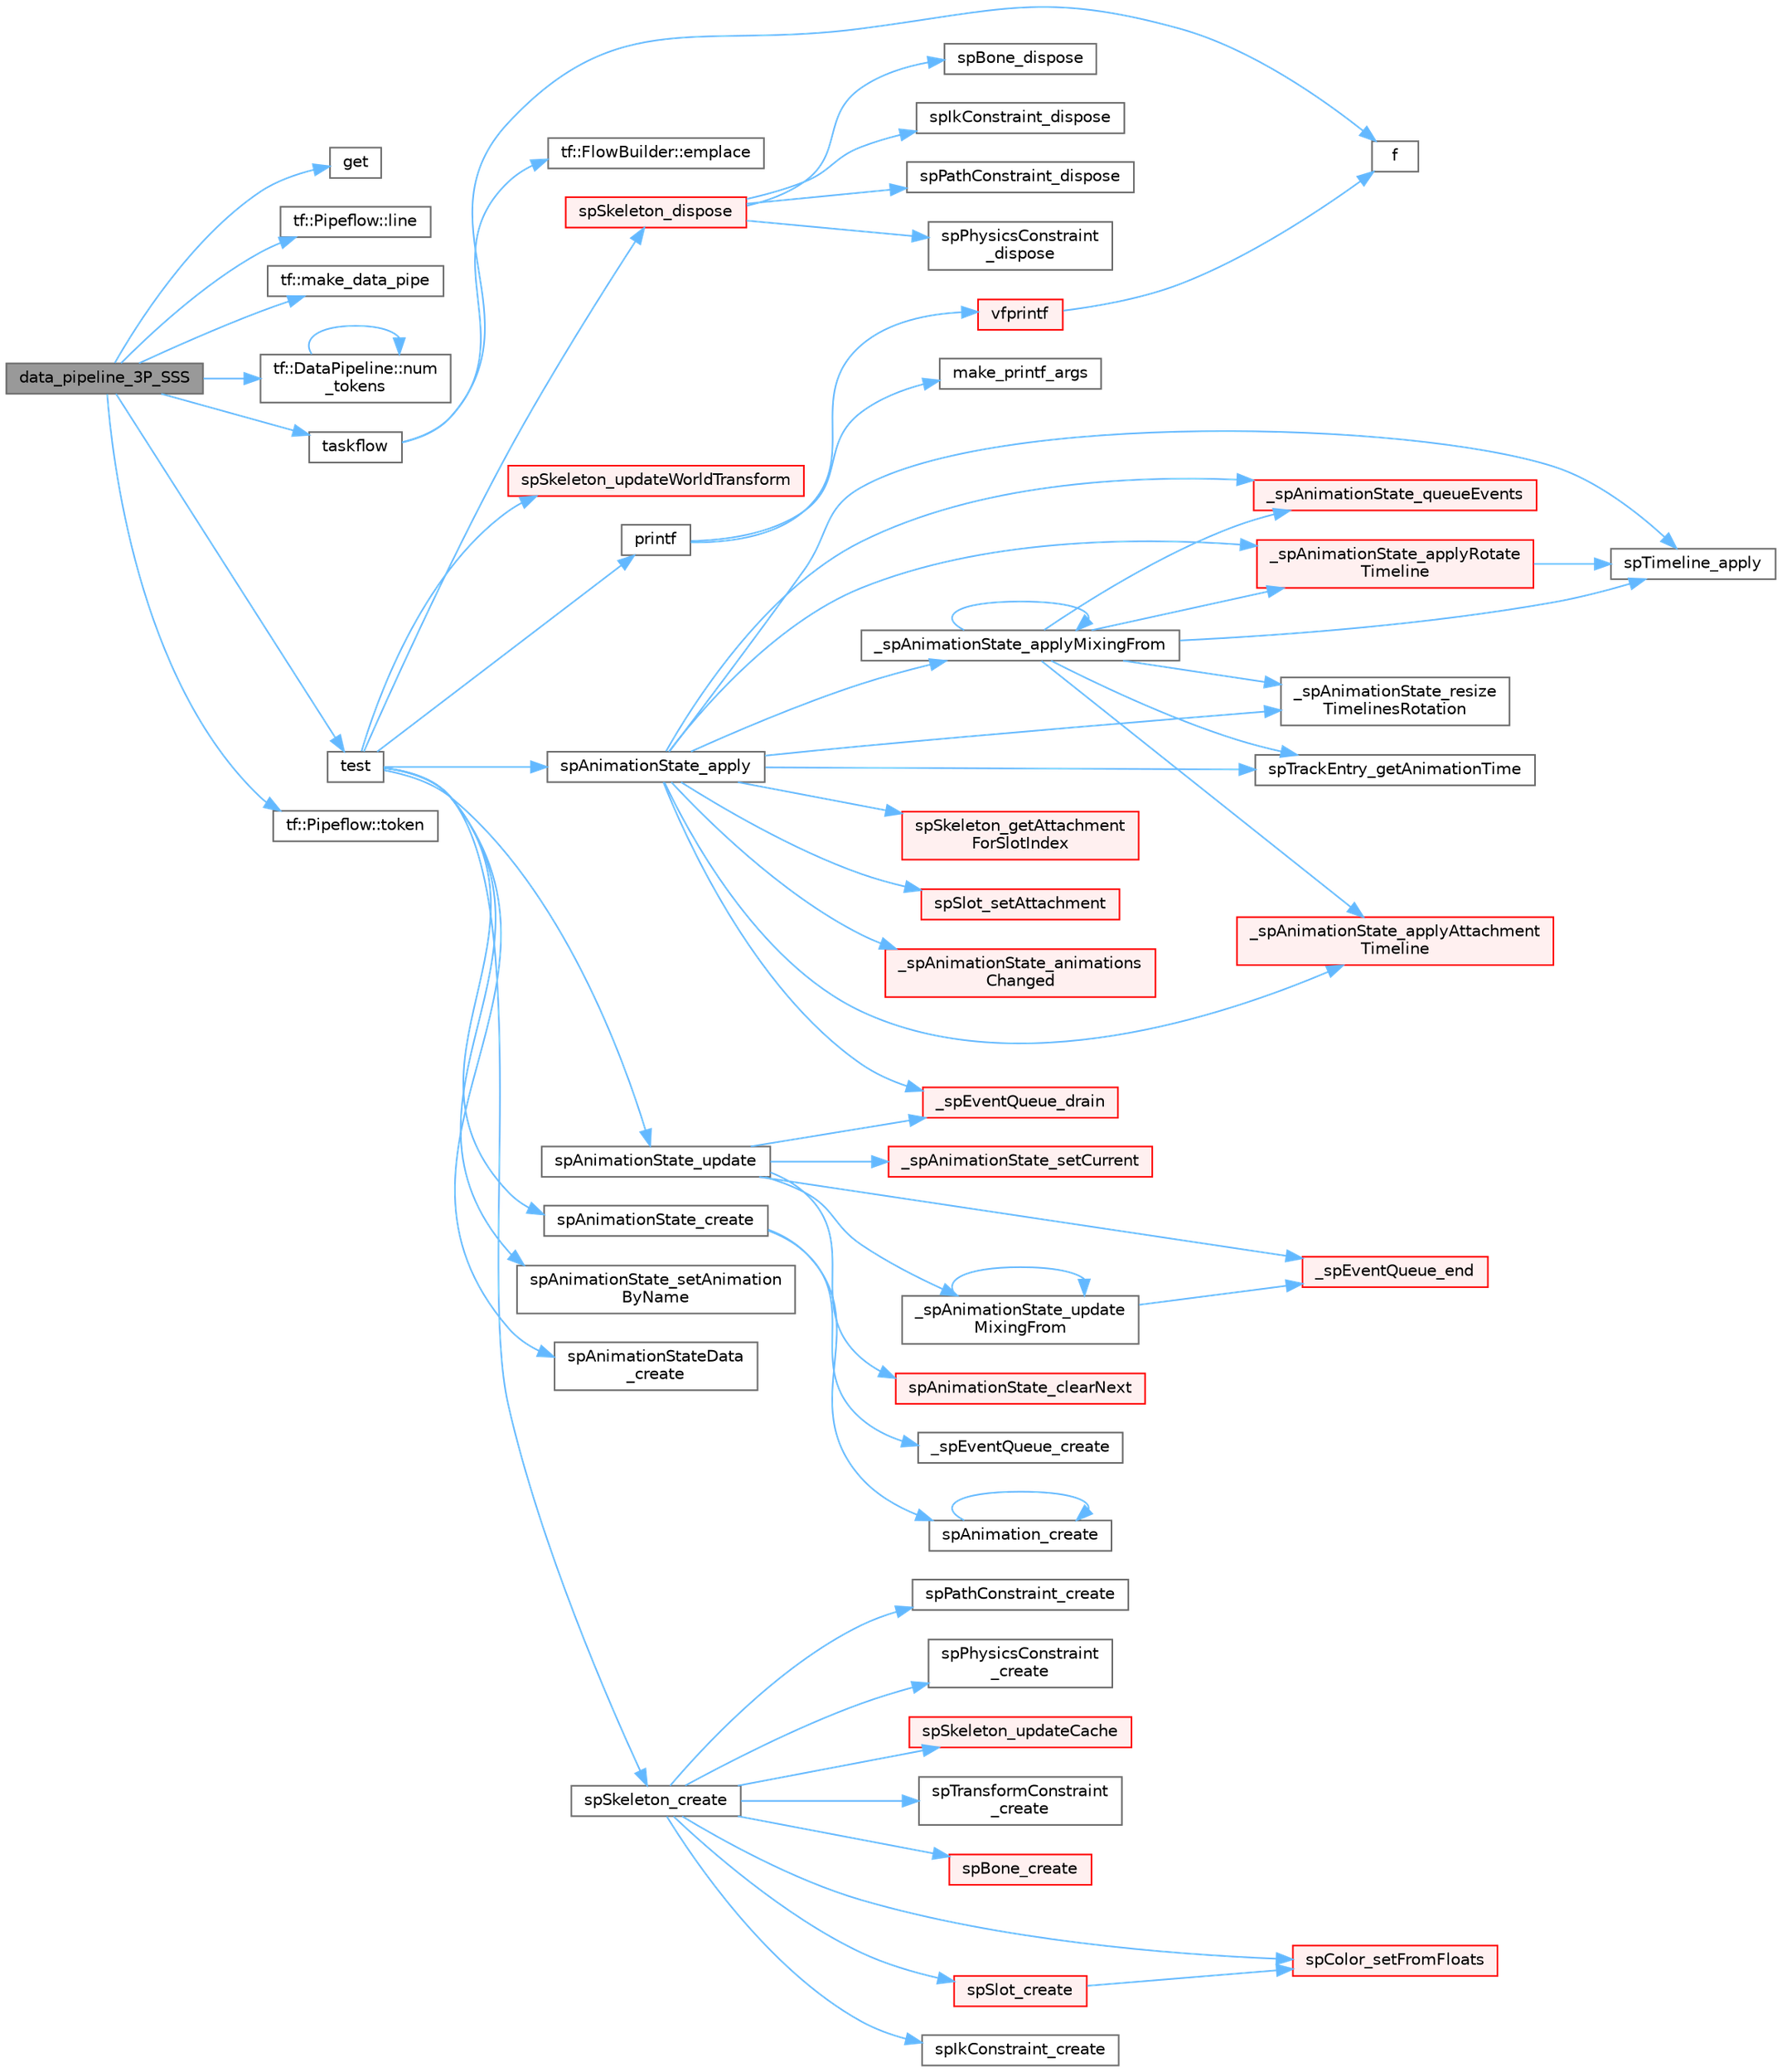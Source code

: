 digraph "data_pipeline_3P_SSS"
{
 // LATEX_PDF_SIZE
  bgcolor="transparent";
  edge [fontname=Helvetica,fontsize=10,labelfontname=Helvetica,labelfontsize=10];
  node [fontname=Helvetica,fontsize=10,shape=box,height=0.2,width=0.4];
  rankdir="LR";
  Node1 [id="Node000001",label="data_pipeline_3P_SSS",height=0.2,width=0.4,color="gray40", fillcolor="grey60", style="filled", fontcolor="black",tooltip=" "];
  Node1 -> Node2 [id="edge65_Node000001_Node000002",color="steelblue1",style="solid",tooltip=" "];
  Node2 [id="Node000002",label="get",height=0.2,width=0.4,color="grey40", fillcolor="white", style="filled",URL="$stdlist__overload_8cpp.html#a120a90058439faee14791b33f94c0693",tooltip=" "];
  Node1 -> Node3 [id="edge66_Node000001_Node000003",color="steelblue1",style="solid",tooltip=" "];
  Node3 [id="Node000003",label="tf::Pipeflow::line",height=0.2,width=0.4,color="grey40", fillcolor="white", style="filled",URL="$classtf_1_1_pipeflow.html#afee054e6a99965d4b3e36ff903227e6c",tooltip="queries the line identifier of the present token"];
  Node1 -> Node4 [id="edge67_Node000001_Node000004",color="steelblue1",style="solid",tooltip=" "];
  Node4 [id="Node000004",label="tf::make_data_pipe",height=0.2,width=0.4,color="grey40", fillcolor="white", style="filled",URL="$namespacetf.html#a8975fa5762088789adb0b60f38208309",tooltip="function to construct a data pipe (tf::DataPipe)"];
  Node1 -> Node5 [id="edge68_Node000001_Node000005",color="steelblue1",style="solid",tooltip=" "];
  Node5 [id="Node000005",label="tf::DataPipeline::num\l_tokens",height=0.2,width=0.4,color="grey40", fillcolor="white", style="filled",URL="$classtf_1_1_data_pipeline.html#a2c208032313105d142e2c8cec650acfe",tooltip="queries the number of generated tokens in the pipeline"];
  Node5 -> Node5 [id="edge69_Node000005_Node000005",color="steelblue1",style="solid",tooltip=" "];
  Node1 -> Node6 [id="edge70_Node000001_Node000006",color="steelblue1",style="solid",tooltip=" "];
  Node6 [id="Node000006",label="taskflow",height=0.2,width=0.4,color="grey40", fillcolor="white", style="filled",URL="$sandbox_2jacobi_2taskflow_8cpp.html#a47af48e377b7c0ac855c12acd5b69b1e",tooltip=" "];
  Node6 -> Node7 [id="edge71_Node000006_Node000007",color="steelblue1",style="solid",tooltip=" "];
  Node7 [id="Node000007",label="tf::FlowBuilder::emplace",height=0.2,width=0.4,color="grey40", fillcolor="white", style="filled",URL="$classtf_1_1_flow_builder.html#a60d7a666cab71ecfa3010b2efb0d6b57",tooltip="creates a static task"];
  Node6 -> Node8 [id="edge72_Node000006_Node000008",color="steelblue1",style="solid",tooltip=" "];
  Node8 [id="Node000008",label="f",height=0.2,width=0.4,color="grey40", fillcolor="white", style="filled",URL="$cxx11__tensor__map_8cpp.html#a7f507fea02198f6cb81c86640c7b1a4e",tooltip=" "];
  Node1 -> Node9 [id="edge73_Node000001_Node000009",color="steelblue1",style="solid",tooltip=" "];
  Node9 [id="Node000009",label="test",height=0.2,width=0.4,color="grey40", fillcolor="white", style="filled",URL="$external_2spine-runtimes_2spine-sfml_2c_2example_2main_8cpp.html#aac5f14f710620d78720c06cd063ec0ca",tooltip=" "];
  Node9 -> Node10 [id="edge74_Node000009_Node000010",color="steelblue1",style="solid",tooltip=" "];
  Node10 [id="Node000010",label="printf",height=0.2,width=0.4,color="grey40", fillcolor="white", style="filled",URL="$printf_8h.html#aee3ed3a831f25f07e7be3919fff2203a",tooltip=" "];
  Node10 -> Node11 [id="edge75_Node000010_Node000011",color="steelblue1",style="solid",tooltip=" "];
  Node11 [id="Node000011",label="make_printf_args",height=0.2,width=0.4,color="grey40", fillcolor="white", style="filled",URL="$printf_8h.html#a27dcc0efcda04388971dbea3c875f122",tooltip=" "];
  Node10 -> Node12 [id="edge76_Node000010_Node000012",color="steelblue1",style="solid",tooltip=" "];
  Node12 [id="Node000012",label="vfprintf",height=0.2,width=0.4,color="red", fillcolor="#FFF0F0", style="filled",URL="$printf_8h.html#abb30aad964fc771fb52cf3ad88649df2",tooltip=" "];
  Node12 -> Node8 [id="edge77_Node000012_Node000008",color="steelblue1",style="solid",tooltip=" "];
  Node9 -> Node40 [id="edge78_Node000009_Node000040",color="steelblue1",style="solid",tooltip=" "];
  Node40 [id="Node000040",label="spAnimationState_apply",height=0.2,width=0.4,color="grey40", fillcolor="white", style="filled",URL="$_animation_state_8c.html#a121811397a5e69b5d84b141172a860ad",tooltip=" "];
  Node40 -> Node41 [id="edge79_Node000040_Node000041",color="steelblue1",style="solid",tooltip=" "];
  Node41 [id="Node000041",label="_spAnimationState_animations\lChanged",height=0.2,width=0.4,color="red", fillcolor="#FFF0F0", style="filled",URL="$_animation_state_8c.html#a2e9127da71404d2e7f6715635f59714d",tooltip=" "];
  Node40 -> Node47 [id="edge80_Node000040_Node000047",color="steelblue1",style="solid",tooltip=" "];
  Node47 [id="Node000047",label="_spAnimationState_applyAttachment\lTimeline",height=0.2,width=0.4,color="red", fillcolor="#FFF0F0", style="filled",URL="$_animation_state_8c.html#a552cd264b22c69404ce34e0e773bcaa7",tooltip=" "];
  Node40 -> Node54 [id="edge81_Node000040_Node000054",color="steelblue1",style="solid",tooltip=" "];
  Node54 [id="Node000054",label="_spAnimationState_applyMixingFrom",height=0.2,width=0.4,color="grey40", fillcolor="white", style="filled",URL="$_animation_state_8c.html#ad872d0ff5d38b3ad75d02684ee46e3ef",tooltip=" "];
  Node54 -> Node47 [id="edge82_Node000054_Node000047",color="steelblue1",style="solid",tooltip=" "];
  Node54 -> Node54 [id="edge83_Node000054_Node000054",color="steelblue1",style="solid",tooltip=" "];
  Node54 -> Node55 [id="edge84_Node000054_Node000055",color="steelblue1",style="solid",tooltip=" "];
  Node55 [id="Node000055",label="_spAnimationState_applyRotate\lTimeline",height=0.2,width=0.4,color="red", fillcolor="#FFF0F0", style="filled",URL="$_animation_state_8c.html#a807375db0ba9e1c5a66ba60c03967a16",tooltip=" "];
  Node55 -> Node58 [id="edge85_Node000055_Node000058",color="steelblue1",style="solid",tooltip=" "];
  Node58 [id="Node000058",label="spTimeline_apply",height=0.2,width=0.4,color="grey40", fillcolor="white", style="filled",URL="$_animation_8c.html#a8f8846b1f976e08e2825cd8f2e4fed2a",tooltip=" "];
  Node54 -> Node59 [id="edge86_Node000054_Node000059",color="steelblue1",style="solid",tooltip=" "];
  Node59 [id="Node000059",label="_spAnimationState_queueEvents",height=0.2,width=0.4,color="red", fillcolor="#FFF0F0", style="filled",URL="$_animation_state_8c.html#a03841b3426944328c63e8dc965e5d202",tooltip=" "];
  Node54 -> Node66 [id="edge87_Node000054_Node000066",color="steelblue1",style="solid",tooltip=" "];
  Node66 [id="Node000066",label="_spAnimationState_resize\lTimelinesRotation",height=0.2,width=0.4,color="grey40", fillcolor="white", style="filled",URL="$_animation_state_8c.html#a586eb5371b2ecd094a959fb59981c011",tooltip=" "];
  Node54 -> Node58 [id="edge88_Node000054_Node000058",color="steelblue1",style="solid",tooltip=" "];
  Node54 -> Node67 [id="edge89_Node000054_Node000067",color="steelblue1",style="solid",tooltip=" "];
  Node67 [id="Node000067",label="spTrackEntry_getAnimationTime",height=0.2,width=0.4,color="grey40", fillcolor="white", style="filled",URL="$_animation_state_8c.html#a16e885e6da856346be434e44d94fff4d",tooltip=" "];
  Node40 -> Node55 [id="edge90_Node000040_Node000055",color="steelblue1",style="solid",tooltip=" "];
  Node40 -> Node59 [id="edge91_Node000040_Node000059",color="steelblue1",style="solid",tooltip=" "];
  Node40 -> Node66 [id="edge92_Node000040_Node000066",color="steelblue1",style="solid",tooltip=" "];
  Node40 -> Node68 [id="edge93_Node000040_Node000068",color="steelblue1",style="solid",tooltip=" "];
  Node68 [id="Node000068",label="_spEventQueue_drain",height=0.2,width=0.4,color="red", fillcolor="#FFF0F0", style="filled",URL="$_animation_state_8c.html#a2bb362df65f36453467acd9b360c600d",tooltip=" "];
  Node40 -> Node49 [id="edge94_Node000040_Node000049",color="steelblue1",style="solid",tooltip=" "];
  Node49 [id="Node000049",label="spSkeleton_getAttachment\lForSlotIndex",height=0.2,width=0.4,color="red", fillcolor="#FFF0F0", style="filled",URL="$_skeleton_8c.html#af67b15fea85286452cf9d8741a17b0ed",tooltip=" "];
  Node40 -> Node51 [id="edge95_Node000040_Node000051",color="steelblue1",style="solid",tooltip=" "];
  Node51 [id="Node000051",label="spSlot_setAttachment",height=0.2,width=0.4,color="red", fillcolor="#FFF0F0", style="filled",URL="$_slot_8c.html#a56d5b092e9d5418595813cec61d447cc",tooltip=" "];
  Node40 -> Node58 [id="edge96_Node000040_Node000058",color="steelblue1",style="solid",tooltip=" "];
  Node40 -> Node67 [id="edge97_Node000040_Node000067",color="steelblue1",style="solid",tooltip=" "];
  Node9 -> Node71 [id="edge98_Node000009_Node000071",color="steelblue1",style="solid",tooltip=" "];
  Node71 [id="Node000071",label="spAnimationState_create",height=0.2,width=0.4,color="grey40", fillcolor="white", style="filled",URL="$_animation_state_8c.html#a87beba99c1cc332a37af3d16d15454fd",tooltip=" "];
  Node71 -> Node72 [id="edge99_Node000071_Node000072",color="steelblue1",style="solid",tooltip=" "];
  Node72 [id="Node000072",label="_spEventQueue_create",height=0.2,width=0.4,color="grey40", fillcolor="white", style="filled",URL="$_animation_state_8c.html#a88ef8a5fb0d701a8e462f6963f0592cd",tooltip=" "];
  Node71 -> Node73 [id="edge100_Node000071_Node000073",color="steelblue1",style="solid",tooltip=" "];
  Node73 [id="Node000073",label="spAnimation_create",height=0.2,width=0.4,color="grey40", fillcolor="white", style="filled",URL="$_animation_8c.html#a65727a6d5fed75b3c730b88337a91070",tooltip=" "];
  Node73 -> Node73 [id="edge101_Node000073_Node000073",color="steelblue1",style="solid",tooltip=" "];
  Node9 -> Node74 [id="edge102_Node000009_Node000074",color="steelblue1",style="solid",tooltip=" "];
  Node74 [id="Node000074",label="spAnimationState_setAnimation\lByName",height=0.2,width=0.4,color="grey40", fillcolor="white", style="filled",URL="$spine-c_2include_2spine_2_animation_state_8h.html#a886473af828c2ec1222f62ea8aa5e470",tooltip=" "];
  Node9 -> Node75 [id="edge103_Node000009_Node000075",color="steelblue1",style="solid",tooltip=" "];
  Node75 [id="Node000075",label="spAnimationState_update",height=0.2,width=0.4,color="grey40", fillcolor="white", style="filled",URL="$_animation_state_8c.html#a6e0eaef7d5f047204c709cee9f51ef08",tooltip=" "];
  Node75 -> Node76 [id="edge104_Node000075_Node000076",color="steelblue1",style="solid",tooltip=" "];
  Node76 [id="Node000076",label="_spAnimationState_setCurrent",height=0.2,width=0.4,color="red", fillcolor="#FFF0F0", style="filled",URL="$_animation_state_8c.html#a7fd9c2b5f1e4e7ad96f8483118220e53",tooltip=" "];
  Node75 -> Node80 [id="edge105_Node000075_Node000080",color="steelblue1",style="solid",tooltip=" "];
  Node80 [id="Node000080",label="_spAnimationState_update\lMixingFrom",height=0.2,width=0.4,color="grey40", fillcolor="white", style="filled",URL="$_animation_state_8c.html#a811bfe34d8d6ae14d016aba963f38a5f",tooltip=" "];
  Node80 -> Node80 [id="edge106_Node000080_Node000080",color="steelblue1",style="solid",tooltip=" "];
  Node80 -> Node81 [id="edge107_Node000080_Node000081",color="steelblue1",style="solid",tooltip=" "];
  Node81 [id="Node000081",label="_spEventQueue_end",height=0.2,width=0.4,color="red", fillcolor="#FFF0F0", style="filled",URL="$_animation_state_8c.html#ae86eaf55ad672f17dcb738d9481d7bb9",tooltip=" "];
  Node75 -> Node68 [id="edge108_Node000075_Node000068",color="steelblue1",style="solid",tooltip=" "];
  Node75 -> Node81 [id="edge109_Node000075_Node000081",color="steelblue1",style="solid",tooltip=" "];
  Node75 -> Node82 [id="edge110_Node000075_Node000082",color="steelblue1",style="solid",tooltip=" "];
  Node82 [id="Node000082",label="spAnimationState_clearNext",height=0.2,width=0.4,color="red", fillcolor="#FFF0F0", style="filled",URL="$_animation_state_8c.html#a1116b24b2fd4730966c0c1705f16a515",tooltip=" "];
  Node9 -> Node84 [id="edge111_Node000009_Node000084",color="steelblue1",style="solid",tooltip=" "];
  Node84 [id="Node000084",label="spAnimationStateData\l_create",height=0.2,width=0.4,color="grey40", fillcolor="white", style="filled",URL="$_animation_state_data_8c.html#a8c7606d99b6d3ca45a45f696191e184b",tooltip=" "];
  Node9 -> Node85 [id="edge112_Node000009_Node000085",color="steelblue1",style="solid",tooltip=" "];
  Node85 [id="Node000085",label="spSkeleton_create",height=0.2,width=0.4,color="grey40", fillcolor="white", style="filled",URL="$_skeleton_8c.html#adafc127ff4d17039cb355ad7941b4687",tooltip=" "];
  Node85 -> Node86 [id="edge113_Node000085_Node000086",color="steelblue1",style="solid",tooltip=" "];
  Node86 [id="Node000086",label="spBone_create",height=0.2,width=0.4,color="red", fillcolor="#FFF0F0", style="filled",URL="$_bone_8c.html#a672c3edad19d7bf482bf13e7f01ee97b",tooltip=" "];
  Node85 -> Node88 [id="edge114_Node000085_Node000088",color="steelblue1",style="solid",tooltip=" "];
  Node88 [id="Node000088",label="spColor_setFromFloats",height=0.2,width=0.4,color="red", fillcolor="#FFF0F0", style="filled",URL="$_color_8c.html#aef2bc0c9016302022f25c89ba5b36a2c",tooltip=" "];
  Node85 -> Node90 [id="edge115_Node000085_Node000090",color="steelblue1",style="solid",tooltip=" "];
  Node90 [id="Node000090",label="spIkConstraint_create",height=0.2,width=0.4,color="grey40", fillcolor="white", style="filled",URL="$spine-c_2include_2spine_2_ik_constraint_8h.html#adc550d0f541e94be4e2d44930dcc8b2e",tooltip=" "];
  Node85 -> Node91 [id="edge116_Node000085_Node000091",color="steelblue1",style="solid",tooltip=" "];
  Node91 [id="Node000091",label="spPathConstraint_create",height=0.2,width=0.4,color="grey40", fillcolor="white", style="filled",URL="$spine-c_2include_2spine_2_path_constraint_8h.html#adcee199676387bd744e4b147c99eb39b",tooltip=" "];
  Node85 -> Node92 [id="edge117_Node000085_Node000092",color="steelblue1",style="solid",tooltip=" "];
  Node92 [id="Node000092",label="spPhysicsConstraint\l_create",height=0.2,width=0.4,color="grey40", fillcolor="white", style="filled",URL="$_physics_constraint_8c.html#a32a2345e660c659a94668d1de4dba981",tooltip=" "];
  Node85 -> Node93 [id="edge118_Node000085_Node000093",color="steelblue1",style="solid",tooltip=" "];
  Node93 [id="Node000093",label="spSkeleton_updateCache",height=0.2,width=0.4,color="red", fillcolor="#FFF0F0", style="filled",URL="$_skeleton_8c.html#a62e01f12f86149c4fed351f27e022c76",tooltip=" "];
  Node85 -> Node103 [id="edge119_Node000085_Node000103",color="steelblue1",style="solid",tooltip=" "];
  Node103 [id="Node000103",label="spSlot_create",height=0.2,width=0.4,color="red", fillcolor="#FFF0F0", style="filled",URL="$_slot_8c.html#a425f2e6a489e790f26bda11dd18f3a4a",tooltip=" "];
  Node103 -> Node88 [id="edge120_Node000103_Node000088",color="steelblue1",style="solid",tooltip=" "];
  Node85 -> Node107 [id="edge121_Node000085_Node000107",color="steelblue1",style="solid",tooltip=" "];
  Node107 [id="Node000107",label="spTransformConstraint\l_create",height=0.2,width=0.4,color="grey40", fillcolor="white", style="filled",URL="$spine-c_2include_2spine_2_transform_constraint_8h.html#a2fc2c8fc06c7e11463e6a3acf202f353",tooltip=" "];
  Node9 -> Node108 [id="edge122_Node000009_Node000108",color="steelblue1",style="solid",tooltip=" "];
  Node108 [id="Node000108",label="spSkeleton_dispose",height=0.2,width=0.4,color="red", fillcolor="#FFF0F0", style="filled",URL="$_skeleton_8c.html#a77f856011e09776af5a8d8e45446bc72",tooltip=" "];
  Node108 -> Node109 [id="edge123_Node000108_Node000109",color="steelblue1",style="solid",tooltip=" "];
  Node109 [id="Node000109",label="spBone_dispose",height=0.2,width=0.4,color="grey40", fillcolor="white", style="filled",URL="$_bone_8c.html#ac9432169a9965bcbc2ee09fdd40ae4a2",tooltip=" "];
  Node108 -> Node110 [id="edge124_Node000108_Node000110",color="steelblue1",style="solid",tooltip=" "];
  Node110 [id="Node000110",label="spIkConstraint_dispose",height=0.2,width=0.4,color="grey40", fillcolor="white", style="filled",URL="$_ik_constraint_8c.html#ab562f2c38689e012955f64da69cbdd51",tooltip=" "];
  Node108 -> Node111 [id="edge125_Node000108_Node000111",color="steelblue1",style="solid",tooltip=" "];
  Node111 [id="Node000111",label="spPathConstraint_dispose",height=0.2,width=0.4,color="grey40", fillcolor="white", style="filled",URL="$_path_constraint_8c.html#a89a998f72f23fadea74c6cb7403d19a5",tooltip=" "];
  Node108 -> Node112 [id="edge126_Node000108_Node000112",color="steelblue1",style="solid",tooltip=" "];
  Node112 [id="Node000112",label="spPhysicsConstraint\l_dispose",height=0.2,width=0.4,color="grey40", fillcolor="white", style="filled",URL="$_physics_constraint_8c.html#a7d0e849bcc7d76d81f5a9f31e2fdb8f6",tooltip=" "];
  Node9 -> Node115 [id="edge127_Node000009_Node000115",color="steelblue1",style="solid",tooltip=" "];
  Node115 [id="Node000115",label="spSkeleton_updateWorldTransform",height=0.2,width=0.4,color="red", fillcolor="#FFF0F0", style="filled",URL="$_skeleton_8c.html#aacbe2c41263148e0b8e88724bd6e19a8",tooltip=" "];
  Node1 -> Node146 [id="edge128_Node000001_Node000146",color="steelblue1",style="solid",tooltip=" "];
  Node146 [id="Node000146",label="tf::Pipeflow::token",height=0.2,width=0.4,color="grey40", fillcolor="white", style="filled",URL="$classtf_1_1_pipeflow.html#a295e5d884665c076f4ef5d78139f7c51",tooltip="queries the token identifier"];
}
